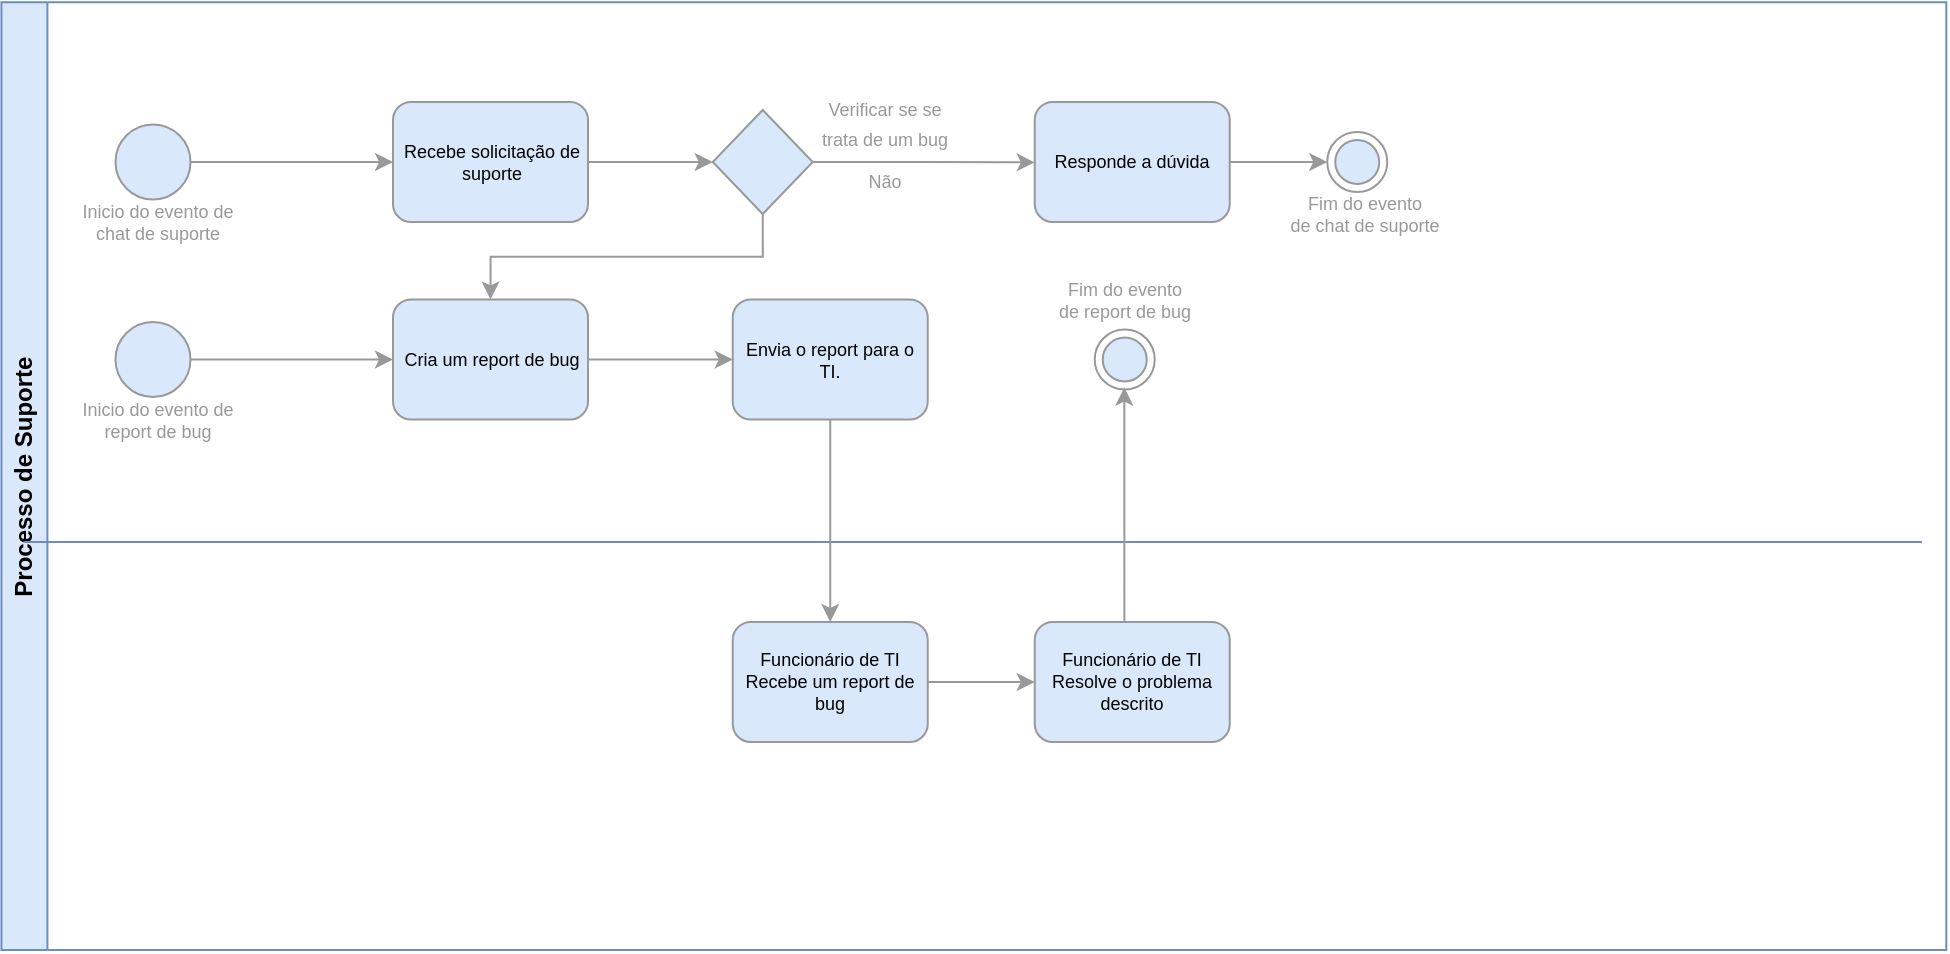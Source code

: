<mxfile version="14.4.8" type="github">
  <diagram id="hDbWcpu7jW1coL6kkoiM" name="Page-1">
    <mxGraphModel dx="1185" dy="588" grid="1" gridSize="10" guides="1" tooltips="1" connect="1" arrows="1" fold="1" page="1" pageScale="1" pageWidth="827" pageHeight="1169" math="0" shadow="0">
      <root>
        <mxCell id="0" />
        <mxCell id="1" parent="0" />
        <mxCell id="Uae5VY67OI-3qOdvZR93-37" value="Processo de Suporte" style="swimlane;whiteSpace=wrap;rotation=-90;fillColor=#dae8fc;strokeColor=#6c8ebf;" vertex="1" parent="1">
          <mxGeometry x="280" y="-239.12" width="473.87" height="972.45" as="geometry" />
        </mxCell>
        <mxCell id="Uae5VY67OI-3qOdvZR93-38" style="edgeStyle=orthogonalEdgeStyle;rounded=0;orthogonalLoop=1;jettySize=auto;html=1;exitX=1;exitY=0.5;exitDx=0;exitDy=0;fontSize=9;fontColor=#999999;labelBorderColor=none;fillColor=#dae8fc;labelBackgroundColor=none;strokeColor=#999999;" edge="1" parent="Uae5VY67OI-3qOdvZR93-37" source="Uae5VY67OI-3qOdvZR93-39" target="Uae5VY67OI-3qOdvZR93-42">
          <mxGeometry relative="1" as="geometry" />
        </mxCell>
        <mxCell id="Uae5VY67OI-3qOdvZR93-39" value="" style="ellipse;whiteSpace=wrap;html=1;fontSize=9;labelBorderColor=none;fillColor=#dae8fc;labelBackgroundColor=none;strokeColor=#999999;" vertex="1" parent="Uae5VY67OI-3qOdvZR93-37">
          <mxGeometry x="-192.25" y="310.37" width="37.5" height="37.5" as="geometry" />
        </mxCell>
        <mxCell id="Uae5VY67OI-3qOdvZR93-40" value="&lt;font style=&quot;font-size: 9px&quot;&gt;Inicio do evento de chat de suporte&lt;/font&gt;" style="text;html=1;align=center;verticalAlign=middle;whiteSpace=wrap;rounded=0;fontSize=9;labelBorderColor=none;fontColor=#999999;labelBackgroundColor=none;" vertex="1" parent="Uae5VY67OI-3qOdvZR93-37">
          <mxGeometry x="-211" y="349.12" width="80" height="20" as="geometry" />
        </mxCell>
        <mxCell id="Uae5VY67OI-3qOdvZR93-41" style="edgeStyle=orthogonalEdgeStyle;rounded=0;orthogonalLoop=1;jettySize=auto;html=1;exitX=1;exitY=0.5;exitDx=0;exitDy=0;entryX=0;entryY=0.5;entryDx=0;entryDy=0;fontSize=9;fontColor=#999999;labelBorderColor=none;fillColor=#dae8fc;labelBackgroundColor=none;strokeColor=#999999;" edge="1" parent="Uae5VY67OI-3qOdvZR93-37" source="Uae5VY67OI-3qOdvZR93-42" target="Uae5VY67OI-3qOdvZR93-69">
          <mxGeometry relative="1" as="geometry">
            <mxPoint x="104.0" y="329.12" as="targetPoint" />
          </mxGeometry>
        </mxCell>
        <mxCell id="Uae5VY67OI-3qOdvZR93-42" value="Recebe solicitação de suporte" style="rounded=1;whiteSpace=wrap;html=1;fontSize=9;labelBorderColor=none;fillColor=#dae8fc;labelBackgroundColor=none;strokeColor=#999999;" vertex="1" parent="Uae5VY67OI-3qOdvZR93-37">
          <mxGeometry x="-53.5" y="299.12" width="97.5" height="60" as="geometry" />
        </mxCell>
        <mxCell id="Uae5VY67OI-3qOdvZR93-43" value="" style="endArrow=none;html=1;fillColor=#dae8fc;strokeColor=#6c8ebf;" edge="1" parent="Uae5VY67OI-3qOdvZR93-37">
          <mxGeometry width="50" height="50" relative="1" as="geometry">
            <mxPoint x="-238.25" y="519.12" as="sourcePoint" />
            <mxPoint x="710.939" y="519.12" as="targetPoint" />
          </mxGeometry>
        </mxCell>
        <mxCell id="Uae5VY67OI-3qOdvZR93-62" value="&lt;font style=&quot;font-size: 9px&quot;&gt;Não&lt;/font&gt;" style="text;html=1;strokeColor=none;fillColor=none;align=center;verticalAlign=middle;whiteSpace=wrap;rounded=0;fontColor=#999999;" vertex="1" parent="Uae5VY67OI-3qOdvZR93-37">
          <mxGeometry x="157.37" y="327.87" width="70.88" height="20" as="geometry" />
        </mxCell>
        <mxCell id="Uae5VY67OI-3qOdvZR93-63" value="&lt;font style=&quot;font-size: 9px&quot;&gt;Verificar se se trata de um bug&lt;/font&gt;" style="text;html=1;strokeColor=none;fillColor=none;align=center;verticalAlign=middle;whiteSpace=wrap;rounded=0;fontColor=#999999;" vertex="1" parent="Uae5VY67OI-3qOdvZR93-37">
          <mxGeometry x="157.37" y="299.12" width="70.88" height="20" as="geometry" />
        </mxCell>
        <mxCell id="Uae5VY67OI-3qOdvZR93-65" value="Responde a dúvida" style="rounded=1;whiteSpace=wrap;html=1;fontSize=9;labelBorderColor=none;fillColor=#dae8fc;labelBackgroundColor=none;strokeColor=#999999;" vertex="1" parent="Uae5VY67OI-3qOdvZR93-37">
          <mxGeometry x="267.37" y="299.12" width="97.5" height="60" as="geometry" />
        </mxCell>
        <mxCell id="Uae5VY67OI-3qOdvZR93-66" value="" style="ellipse;html=1;shape=endState;fillColor=#dae8fc;fontSize=9;labelBorderColor=none;labelBackgroundColor=none;strokeColor=#999999;" vertex="1" parent="Uae5VY67OI-3qOdvZR93-37">
          <mxGeometry x="413.62" y="314.12" width="30" height="30" as="geometry" />
        </mxCell>
        <mxCell id="Uae5VY67OI-3qOdvZR93-64" style="edgeStyle=orthogonalEdgeStyle;rounded=0;orthogonalLoop=1;jettySize=auto;html=1;exitX=1;exitY=0.5;exitDx=0;exitDy=0;entryX=0;entryY=0.5;entryDx=0;entryDy=0;strokeColor=#999999;fontColor=#999999;" edge="1" parent="Uae5VY67OI-3qOdvZR93-37" source="Uae5VY67OI-3qOdvZR93-65" target="Uae5VY67OI-3qOdvZR93-66">
          <mxGeometry relative="1" as="geometry" />
        </mxCell>
        <mxCell id="Uae5VY67OI-3qOdvZR93-67" value="Fim do evento &lt;br&gt;de chat de suporte" style="text;html=1;align=center;verticalAlign=middle;resizable=0;points=[];autosize=1;fontSize=9;labelBorderColor=none;fontColor=#999999;labelBackgroundColor=none;" vertex="1" parent="Uae5VY67OI-3qOdvZR93-37">
          <mxGeometry x="387.37" y="340.37" width="90" height="30" as="geometry" />
        </mxCell>
        <mxCell id="Uae5VY67OI-3qOdvZR93-68" style="edgeStyle=orthogonalEdgeStyle;rounded=0;orthogonalLoop=1;jettySize=auto;html=1;exitX=1;exitY=0.5;exitDx=0;exitDy=0;fontColor=#999999;fillColor=#dae8fc;strokeColor=#999999;" edge="1" parent="Uae5VY67OI-3qOdvZR93-37" source="Uae5VY67OI-3qOdvZR93-69">
          <mxGeometry relative="1" as="geometry">
            <mxPoint x="267.37" y="329.31" as="targetPoint" />
          </mxGeometry>
        </mxCell>
        <mxCell id="Uae5VY67OI-3qOdvZR93-86" style="edgeStyle=orthogonalEdgeStyle;rounded=0;orthogonalLoop=1;jettySize=auto;html=1;exitX=0.5;exitY=1;exitDx=0;exitDy=0;entryX=0.5;entryY=0;entryDx=0;entryDy=0;strokeColor=#999999;fontColor=#999999;" edge="1" parent="Uae5VY67OI-3qOdvZR93-37" source="Uae5VY67OI-3qOdvZR93-69" target="Uae5VY67OI-3qOdvZR93-81">
          <mxGeometry relative="1" as="geometry" />
        </mxCell>
        <mxCell id="Uae5VY67OI-3qOdvZR93-69" value="" style="rhombus;whiteSpace=wrap;html=1;fontSize=9;labelBorderColor=none;fillColor=#dae8fc;labelBackgroundColor=none;strokeColor=#999999;" vertex="1" parent="Uae5VY67OI-3qOdvZR93-37">
          <mxGeometry x="106.37" y="303.12" width="50" height="52" as="geometry" />
        </mxCell>
        <mxCell id="Uae5VY67OI-3qOdvZR93-73" style="edgeStyle=orthogonalEdgeStyle;rounded=0;orthogonalLoop=1;jettySize=auto;html=1;exitX=1;exitY=0.5;exitDx=0;exitDy=0;entryX=0;entryY=0.5;entryDx=0;entryDy=0;strokeColor=#999999;fontColor=#999999;" edge="1" parent="Uae5VY67OI-3qOdvZR93-37" source="Uae5VY67OI-3qOdvZR93-70">
          <mxGeometry relative="1" as="geometry">
            <mxPoint x="-53.5" y="427.87" as="targetPoint" />
          </mxGeometry>
        </mxCell>
        <mxCell id="Uae5VY67OI-3qOdvZR93-70" value="" style="ellipse;whiteSpace=wrap;html=1;fontSize=9;labelBorderColor=none;fillColor=#dae8fc;labelBackgroundColor=none;strokeColor=#999999;" vertex="1" parent="Uae5VY67OI-3qOdvZR93-37">
          <mxGeometry x="-192.25" y="409.12" width="37.5" height="37.5" as="geometry" />
        </mxCell>
        <mxCell id="Uae5VY67OI-3qOdvZR93-71" value="&lt;font style=&quot;font-size: 9px&quot;&gt;Inicio do evento de report de bug&lt;/font&gt;" style="text;html=1;align=center;verticalAlign=middle;whiteSpace=wrap;rounded=0;fontSize=9;labelBorderColor=none;fontColor=#999999;labelBackgroundColor=none;" vertex="1" parent="Uae5VY67OI-3qOdvZR93-37">
          <mxGeometry x="-211" y="447.87" width="80" height="20" as="geometry" />
        </mxCell>
        <mxCell id="Uae5VY67OI-3qOdvZR93-88" style="edgeStyle=orthogonalEdgeStyle;rounded=0;orthogonalLoop=1;jettySize=auto;html=1;exitX=1;exitY=0.5;exitDx=0;exitDy=0;entryX=0;entryY=0.5;entryDx=0;entryDy=0;strokeColor=#999999;fontColor=#999999;" edge="1" parent="Uae5VY67OI-3qOdvZR93-37" source="Uae5VY67OI-3qOdvZR93-81" target="Uae5VY67OI-3qOdvZR93-87">
          <mxGeometry relative="1" as="geometry" />
        </mxCell>
        <mxCell id="Uae5VY67OI-3qOdvZR93-81" value="Cria um report de bug" style="rounded=1;whiteSpace=wrap;html=1;fontSize=9;labelBorderColor=none;fillColor=#dae8fc;labelBackgroundColor=none;strokeColor=#999999;" vertex="1" parent="Uae5VY67OI-3qOdvZR93-37">
          <mxGeometry x="-53.5" y="397.87" width="97.5" height="60" as="geometry" />
        </mxCell>
        <mxCell id="Uae5VY67OI-3qOdvZR93-94" style="edgeStyle=orthogonalEdgeStyle;rounded=0;orthogonalLoop=1;jettySize=auto;html=1;exitX=0.5;exitY=1;exitDx=0;exitDy=0;entryX=0.5;entryY=0;entryDx=0;entryDy=0;strokeColor=#999999;fontColor=#999999;" edge="1" parent="Uae5VY67OI-3qOdvZR93-37" source="Uae5VY67OI-3qOdvZR93-87" target="Uae5VY67OI-3qOdvZR93-93">
          <mxGeometry relative="1" as="geometry" />
        </mxCell>
        <mxCell id="Uae5VY67OI-3qOdvZR93-87" value="Envia o report para o TI." style="rounded=1;whiteSpace=wrap;html=1;fontSize=9;labelBorderColor=none;fillColor=#dae8fc;labelBackgroundColor=none;strokeColor=#999999;" vertex="1" parent="Uae5VY67OI-3qOdvZR93-37">
          <mxGeometry x="116.37" y="397.87" width="97.5" height="60" as="geometry" />
        </mxCell>
        <mxCell id="Uae5VY67OI-3qOdvZR93-89" value="" style="ellipse;html=1;shape=endState;fillColor=#dae8fc;fontSize=9;labelBorderColor=none;labelBackgroundColor=none;strokeColor=#999999;" vertex="1" parent="Uae5VY67OI-3qOdvZR93-37">
          <mxGeometry x="297.37" y="412.87" width="30" height="30" as="geometry" />
        </mxCell>
        <mxCell id="Uae5VY67OI-3qOdvZR93-90" value="Fim do evento &lt;br&gt;de report de bug" style="text;html=1;align=center;verticalAlign=middle;resizable=0;points=[];autosize=1;fontSize=9;labelBorderColor=none;fontColor=#999999;labelBackgroundColor=none;" vertex="1" parent="Uae5VY67OI-3qOdvZR93-37">
          <mxGeometry x="272.37" y="382.87" width="80" height="30" as="geometry" />
        </mxCell>
        <mxCell id="Uae5VY67OI-3qOdvZR93-96" style="edgeStyle=orthogonalEdgeStyle;rounded=0;orthogonalLoop=1;jettySize=auto;html=1;exitX=1;exitY=0.5;exitDx=0;exitDy=0;entryX=0;entryY=0.5;entryDx=0;entryDy=0;strokeColor=#999999;fontColor=#999999;" edge="1" parent="Uae5VY67OI-3qOdvZR93-37" source="Uae5VY67OI-3qOdvZR93-93" target="Uae5VY67OI-3qOdvZR93-95">
          <mxGeometry relative="1" as="geometry" />
        </mxCell>
        <mxCell id="Uae5VY67OI-3qOdvZR93-93" value="Funcionário de TI Recebe um report de bug" style="rounded=1;whiteSpace=wrap;html=1;fontSize=9;labelBorderColor=none;fillColor=#dae8fc;labelBackgroundColor=none;strokeColor=#999999;" vertex="1" parent="Uae5VY67OI-3qOdvZR93-37">
          <mxGeometry x="116.37" y="559.12" width="97.5" height="60" as="geometry" />
        </mxCell>
        <mxCell id="Uae5VY67OI-3qOdvZR93-102" style="edgeStyle=orthogonalEdgeStyle;rounded=0;orthogonalLoop=1;jettySize=auto;html=1;exitX=0.5;exitY=0;exitDx=0;exitDy=0;strokeColor=#999999;fontColor=#999999;entryX=0.493;entryY=0.968;entryDx=0;entryDy=0;entryPerimeter=0;" edge="1" parent="Uae5VY67OI-3qOdvZR93-37" source="Uae5VY67OI-3qOdvZR93-95" target="Uae5VY67OI-3qOdvZR93-89">
          <mxGeometry relative="1" as="geometry">
            <mxPoint x="312.25" y="449.12" as="targetPoint" />
            <Array as="points">
              <mxPoint x="312.25" y="559" />
            </Array>
          </mxGeometry>
        </mxCell>
        <mxCell id="Uae5VY67OI-3qOdvZR93-95" value="Funcionário de TI&lt;br&gt;Resolve o problema descrito" style="rounded=1;whiteSpace=wrap;html=1;fontSize=9;labelBorderColor=none;fillColor=#dae8fc;labelBackgroundColor=none;strokeColor=#999999;" vertex="1" parent="Uae5VY67OI-3qOdvZR93-37">
          <mxGeometry x="267.37" y="559.12" width="97.5" height="60" as="geometry" />
        </mxCell>
      </root>
    </mxGraphModel>
  </diagram>
</mxfile>
